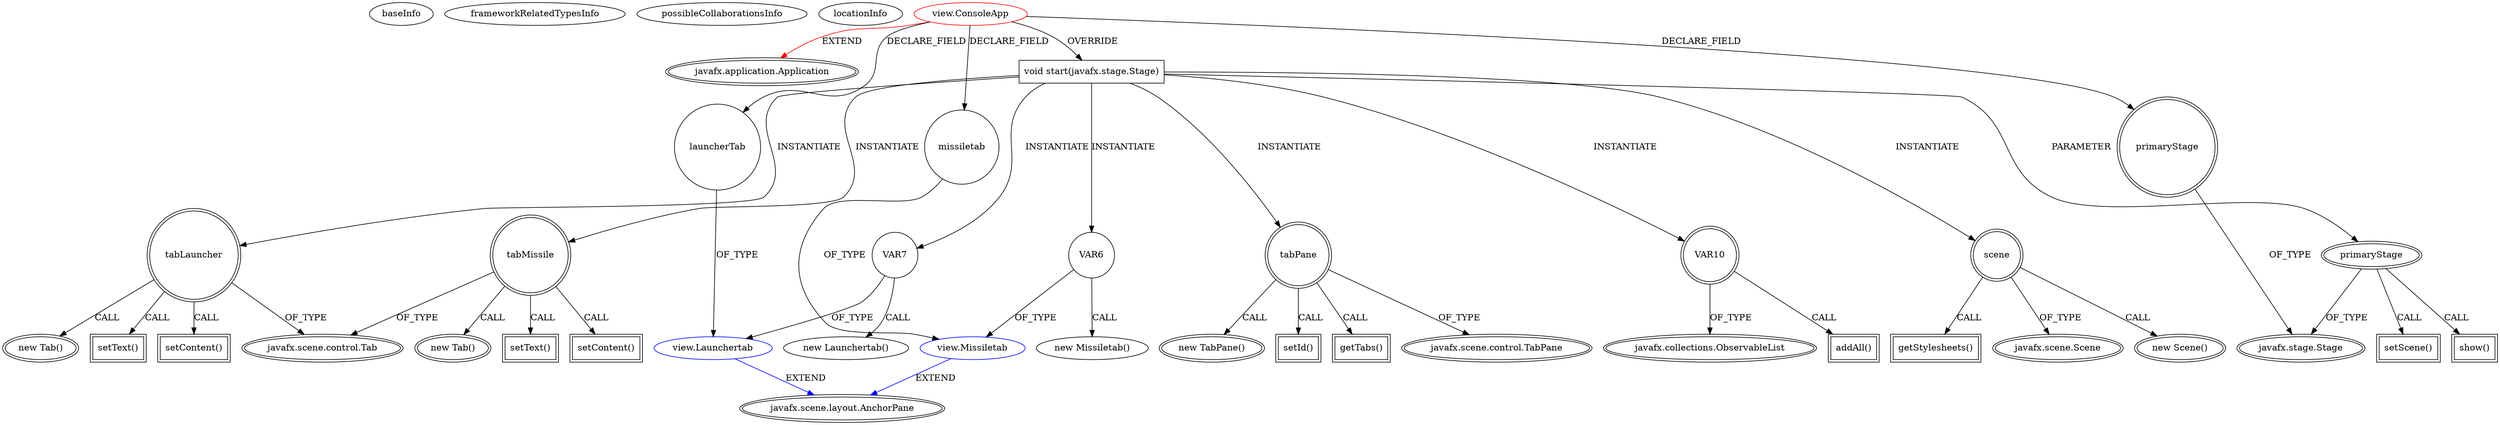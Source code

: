 digraph {
baseInfo[graphId=492,category="extension_graph",isAnonymous=false,possibleRelation=true]
frameworkRelatedTypesInfo[0="javafx.application.Application"]
possibleCollaborationsInfo[0="492~OVERRIDING_METHOD_DECLARATION-INSTANTIATION-FIELD_DECLARATION-~javafx.application.Application ~javafx.scene.layout.AnchorPane ~false~false"]
locationInfo[projectName="GalKarp-Advanced-Java-course-final-project-GUI-part",filePath="/GalKarp-Advanced-Java-course-final-project-GUI-part/Advanced-Java-course-final-project-GUI-part-master/Java-Missle/src/view/ConsoleApp.java",contextSignature="ConsoleApp",graphId="492"]
0[label="view.ConsoleApp",vertexType="ROOT_CLIENT_CLASS_DECLARATION",isFrameworkType=false,color=red]
1[label="javafx.application.Application",vertexType="FRAMEWORK_CLASS_TYPE",isFrameworkType=true,peripheries=2]
2[label="launcherTab",vertexType="FIELD_DECLARATION",isFrameworkType=false,shape=circle]
3[label="view.Launchertab",vertexType="REFERENCE_CLIENT_CLASS_DECLARATION",isFrameworkType=false,color=blue]
4[label="javafx.scene.layout.AnchorPane",vertexType="FRAMEWORK_CLASS_TYPE",isFrameworkType=true,peripheries=2]
5[label="missiletab",vertexType="FIELD_DECLARATION",isFrameworkType=false,shape=circle]
6[label="view.Missiletab",vertexType="REFERENCE_CLIENT_CLASS_DECLARATION",isFrameworkType=false,color=blue]
8[label="primaryStage",vertexType="FIELD_DECLARATION",isFrameworkType=true,peripheries=2,shape=circle]
9[label="javafx.stage.Stage",vertexType="FRAMEWORK_CLASS_TYPE",isFrameworkType=true,peripheries=2]
10[label="void start(javafx.stage.Stage)",vertexType="OVERRIDING_METHOD_DECLARATION",isFrameworkType=false,shape=box]
11[label="primaryStage",vertexType="PARAMETER_DECLARATION",isFrameworkType=true,peripheries=2]
14[label="tabMissile",vertexType="VARIABLE_EXPRESION",isFrameworkType=true,peripheries=2,shape=circle]
15[label="javafx.scene.control.Tab",vertexType="FRAMEWORK_CLASS_TYPE",isFrameworkType=true,peripheries=2]
13[label="new Tab()",vertexType="CONSTRUCTOR_CALL",isFrameworkType=true,peripheries=2]
17[label="setText()",vertexType="INSIDE_CALL",isFrameworkType=true,peripheries=2,shape=box]
19[label="tabLauncher",vertexType="VARIABLE_EXPRESION",isFrameworkType=true,peripheries=2,shape=circle]
18[label="new Tab()",vertexType="CONSTRUCTOR_CALL",isFrameworkType=true,peripheries=2]
22[label="setText()",vertexType="INSIDE_CALL",isFrameworkType=true,peripheries=2,shape=box]
24[label="tabPane",vertexType="VARIABLE_EXPRESION",isFrameworkType=true,peripheries=2,shape=circle]
25[label="javafx.scene.control.TabPane",vertexType="FRAMEWORK_CLASS_TYPE",isFrameworkType=true,peripheries=2]
23[label="new TabPane()",vertexType="CONSTRUCTOR_CALL",isFrameworkType=true,peripheries=2]
27[label="setId()",vertexType="INSIDE_CALL",isFrameworkType=true,peripheries=2,shape=box]
29[label="VAR6",vertexType="VARIABLE_EXPRESION",isFrameworkType=false,shape=circle]
28[label="new Missiletab()",vertexType="CONSTRUCTOR_CALL",isFrameworkType=false]
32[label="VAR7",vertexType="VARIABLE_EXPRESION",isFrameworkType=false,shape=circle]
31[label="new Launchertab()",vertexType="CONSTRUCTOR_CALL",isFrameworkType=false]
35[label="setContent()",vertexType="INSIDE_CALL",isFrameworkType=true,peripheries=2,shape=box]
37[label="setContent()",vertexType="INSIDE_CALL",isFrameworkType=true,peripheries=2,shape=box]
38[label="VAR10",vertexType="VARIABLE_EXPRESION",isFrameworkType=true,peripheries=2,shape=circle]
40[label="javafx.collections.ObservableList",vertexType="FRAMEWORK_INTERFACE_TYPE",isFrameworkType=true,peripheries=2]
39[label="addAll()",vertexType="INSIDE_CALL",isFrameworkType=true,peripheries=2,shape=box]
42[label="getTabs()",vertexType="INSIDE_CALL",isFrameworkType=true,peripheries=2,shape=box]
44[label="scene",vertexType="VARIABLE_EXPRESION",isFrameworkType=true,peripheries=2,shape=circle]
45[label="javafx.scene.Scene",vertexType="FRAMEWORK_CLASS_TYPE",isFrameworkType=true,peripheries=2]
43[label="new Scene()",vertexType="CONSTRUCTOR_CALL",isFrameworkType=true,peripheries=2]
47[label="getStylesheets()",vertexType="INSIDE_CALL",isFrameworkType=true,peripheries=2,shape=box]
49[label="setScene()",vertexType="INSIDE_CALL",isFrameworkType=true,peripheries=2,shape=box]
51[label="show()",vertexType="INSIDE_CALL",isFrameworkType=true,peripheries=2,shape=box]
0->1[label="EXTEND",color=red]
0->2[label="DECLARE_FIELD"]
3->4[label="EXTEND",color=blue]
2->3[label="OF_TYPE"]
0->5[label="DECLARE_FIELD"]
6->4[label="EXTEND",color=blue]
5->6[label="OF_TYPE"]
0->8[label="DECLARE_FIELD"]
8->9[label="OF_TYPE"]
0->10[label="OVERRIDE"]
11->9[label="OF_TYPE"]
10->11[label="PARAMETER"]
10->14[label="INSTANTIATE"]
14->15[label="OF_TYPE"]
14->13[label="CALL"]
14->17[label="CALL"]
10->19[label="INSTANTIATE"]
19->15[label="OF_TYPE"]
19->18[label="CALL"]
19->22[label="CALL"]
10->24[label="INSTANTIATE"]
24->25[label="OF_TYPE"]
24->23[label="CALL"]
24->27[label="CALL"]
10->29[label="INSTANTIATE"]
29->6[label="OF_TYPE"]
29->28[label="CALL"]
10->32[label="INSTANTIATE"]
32->3[label="OF_TYPE"]
32->31[label="CALL"]
14->35[label="CALL"]
19->37[label="CALL"]
10->38[label="INSTANTIATE"]
38->40[label="OF_TYPE"]
38->39[label="CALL"]
24->42[label="CALL"]
10->44[label="INSTANTIATE"]
44->45[label="OF_TYPE"]
44->43[label="CALL"]
44->47[label="CALL"]
11->49[label="CALL"]
11->51[label="CALL"]
}
